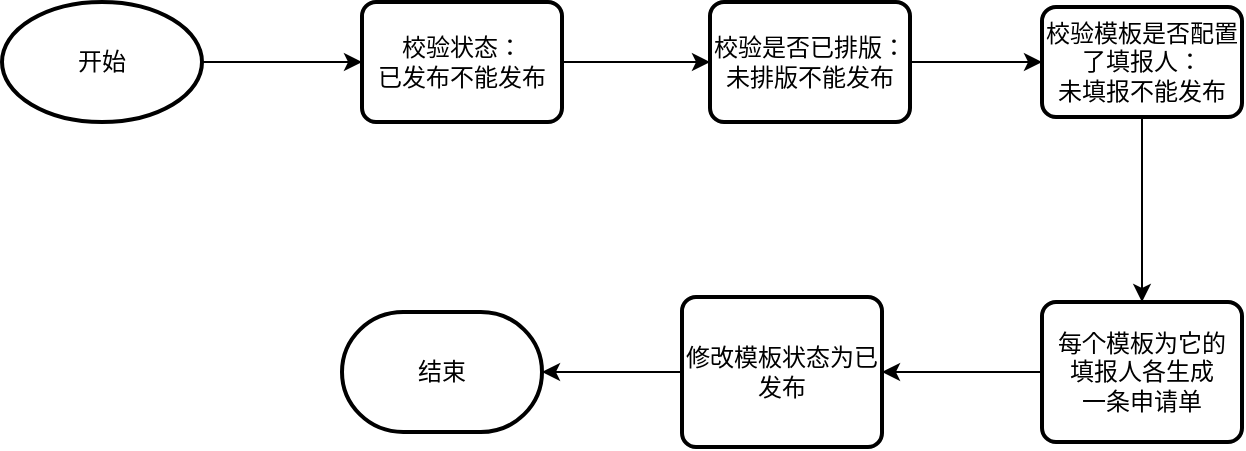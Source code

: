 <mxfile version="20.8.18" type="github">
  <diagram name="第 1 页" id="wow9cDlXcdEDVh3_X0Mi">
    <mxGraphModel dx="2181" dy="565" grid="1" gridSize="10" guides="1" tooltips="1" connect="1" arrows="1" fold="1" page="1" pageScale="1" pageWidth="827" pageHeight="1169" math="0" shadow="0">
      <root>
        <mxCell id="0" />
        <mxCell id="1" parent="0" />
        <mxCell id="br49doQct2eO1nxo8NBt-4" value="" style="edgeStyle=orthogonalEdgeStyle;rounded=0;orthogonalLoop=1;jettySize=auto;html=1;" edge="1" parent="1" source="br49doQct2eO1nxo8NBt-1" target="br49doQct2eO1nxo8NBt-2">
          <mxGeometry relative="1" as="geometry" />
        </mxCell>
        <mxCell id="br49doQct2eO1nxo8NBt-1" value="开始" style="strokeWidth=2;html=1;shape=mxgraph.flowchart.start_1;whiteSpace=wrap;" vertex="1" parent="1">
          <mxGeometry y="50" width="100" height="60" as="geometry" />
        </mxCell>
        <mxCell id="br49doQct2eO1nxo8NBt-5" value="" style="edgeStyle=orthogonalEdgeStyle;rounded=0;orthogonalLoop=1;jettySize=auto;html=1;" edge="1" parent="1" source="br49doQct2eO1nxo8NBt-2" target="br49doQct2eO1nxo8NBt-3">
          <mxGeometry relative="1" as="geometry" />
        </mxCell>
        <mxCell id="br49doQct2eO1nxo8NBt-2" value="校验状态：&lt;br&gt;已发布不能发布" style="rounded=1;whiteSpace=wrap;html=1;absoluteArcSize=1;arcSize=14;strokeWidth=2;" vertex="1" parent="1">
          <mxGeometry x="180" y="50" width="100" height="60" as="geometry" />
        </mxCell>
        <mxCell id="br49doQct2eO1nxo8NBt-8" value="" style="edgeStyle=orthogonalEdgeStyle;rounded=0;orthogonalLoop=1;jettySize=auto;html=1;" edge="1" parent="1" source="br49doQct2eO1nxo8NBt-3" target="br49doQct2eO1nxo8NBt-7">
          <mxGeometry relative="1" as="geometry" />
        </mxCell>
        <mxCell id="br49doQct2eO1nxo8NBt-3" value="校验是否已排版：&lt;br&gt;未排版不能发布" style="rounded=1;whiteSpace=wrap;html=1;absoluteArcSize=1;arcSize=14;strokeWidth=2;" vertex="1" parent="1">
          <mxGeometry x="354" y="50" width="100" height="60" as="geometry" />
        </mxCell>
        <mxCell id="br49doQct2eO1nxo8NBt-11" value="" style="edgeStyle=orthogonalEdgeStyle;rounded=0;orthogonalLoop=1;jettySize=auto;html=1;" edge="1" parent="1" source="br49doQct2eO1nxo8NBt-7" target="br49doQct2eO1nxo8NBt-9">
          <mxGeometry relative="1" as="geometry" />
        </mxCell>
        <mxCell id="br49doQct2eO1nxo8NBt-7" value="校验模板是否配置了填报人：&lt;br&gt;未填报不能发布" style="rounded=1;whiteSpace=wrap;html=1;absoluteArcSize=1;arcSize=14;strokeWidth=2;" vertex="1" parent="1">
          <mxGeometry x="520" y="52.5" width="100" height="55" as="geometry" />
        </mxCell>
        <mxCell id="br49doQct2eO1nxo8NBt-12" value="" style="edgeStyle=orthogonalEdgeStyle;rounded=0;orthogonalLoop=1;jettySize=auto;html=1;" edge="1" parent="1" source="br49doQct2eO1nxo8NBt-9" target="br49doQct2eO1nxo8NBt-10">
          <mxGeometry relative="1" as="geometry" />
        </mxCell>
        <mxCell id="br49doQct2eO1nxo8NBt-9" value="每个模板为它的&lt;br&gt;填报人各生成&lt;br&gt;一条申请单" style="rounded=1;whiteSpace=wrap;html=1;absoluteArcSize=1;arcSize=14;strokeWidth=2;" vertex="1" parent="1">
          <mxGeometry x="520" y="200" width="100" height="70" as="geometry" />
        </mxCell>
        <mxCell id="br49doQct2eO1nxo8NBt-15" value="" style="edgeStyle=orthogonalEdgeStyle;rounded=0;orthogonalLoop=1;jettySize=auto;html=1;" edge="1" parent="1" source="br49doQct2eO1nxo8NBt-10" target="br49doQct2eO1nxo8NBt-14">
          <mxGeometry relative="1" as="geometry" />
        </mxCell>
        <mxCell id="br49doQct2eO1nxo8NBt-10" value="修改模板状态为已发布" style="rounded=1;whiteSpace=wrap;html=1;absoluteArcSize=1;arcSize=14;strokeWidth=2;" vertex="1" parent="1">
          <mxGeometry x="340" y="197.5" width="100" height="75" as="geometry" />
        </mxCell>
        <mxCell id="br49doQct2eO1nxo8NBt-14" value="结束" style="strokeWidth=2;html=1;shape=mxgraph.flowchart.terminator;whiteSpace=wrap;" vertex="1" parent="1">
          <mxGeometry x="170" y="205" width="100" height="60" as="geometry" />
        </mxCell>
      </root>
    </mxGraphModel>
  </diagram>
</mxfile>
